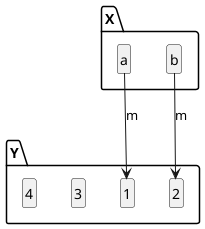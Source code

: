 @startuml
skinparam shadowing false
hide members
hide circle
class "X.a"
class "X.b"
class "Y.1"
class "Y.2"
class "Y.3"
class "Y.4"

"X.a" --> "Y.1" : "m"
"X.b" --> "Y.2" : "m"
@enduml
